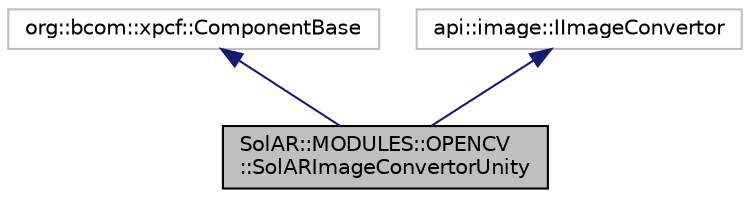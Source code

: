 digraph "SolAR::MODULES::OPENCV::SolARImageConvertorUnity"
{
 // LATEX_PDF_SIZE
  edge [fontname="Helvetica",fontsize="10",labelfontname="Helvetica",labelfontsize="10"];
  node [fontname="Helvetica",fontsize="10",shape=record];
  Node1 [label="SolAR::MODULES::OPENCV\l::SolARImageConvertorUnity",height=0.2,width=0.4,color="black", fillcolor="grey75", style="filled", fontcolor="black",tooltip="Converts an image to be compliant with Unity image format and layout. UUID: 65282fb3-6651-4e73-b532-5..."];
  Node2 -> Node1 [dir="back",color="midnightblue",fontsize="10",style="solid",fontname="Helvetica"];
  Node2 [label="org::bcom::xpcf::ComponentBase",height=0.2,width=0.4,color="grey75", fillcolor="white", style="filled",tooltip=" "];
  Node3 -> Node1 [dir="back",color="midnightblue",fontsize="10",style="solid",fontname="Helvetica"];
  Node3 [label="api::image::IImageConvertor",height=0.2,width=0.4,color="grey75", fillcolor="white", style="filled",tooltip=" "];
}
